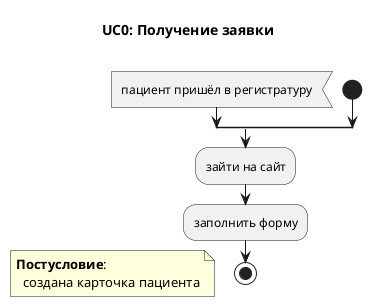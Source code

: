 @startuml

title UC0: Получение заявки

split
-[hidden]->
    :пациент пришёл в регистратуру<
split again
-[hidden]->
    start
end split

:зайти на сайт;
:заполнить форму;

stop
floating note: **Постусловие**:\n  создана карточка пациента

@enduml